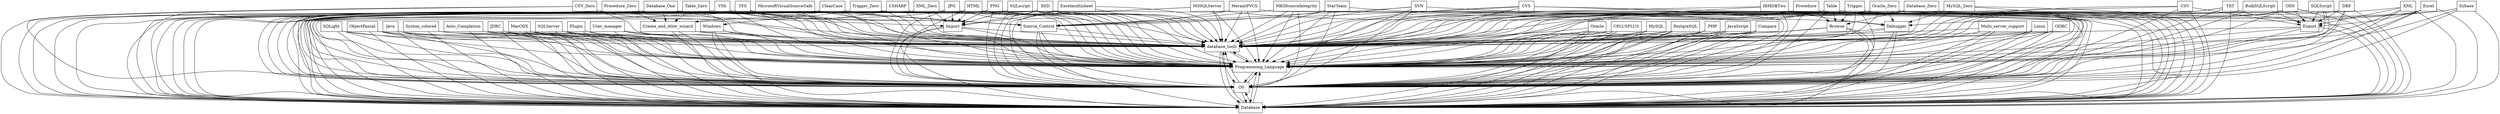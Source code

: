 digraph{
graph [rankdir=TB];
node [shape=box];
edge [arrowhead=normal];
0[label="PostgreSQL",]
1[label="Oracle_Zero",]
2[label="CSHARP",]
3[label="Procedure_Zero",]
4[label="MicrosoftVisualSourceSafe",]
5[label="MKSSourceIntegrity",]
6[label="MSSQLServer",]
7[label="SQLight",]
8[label="Java",]
9[label="JDBC",]
10[label="MacOSX",]
11[label="JPG",]
12[label="SQLServer",]
13[label="HTML",]
14[label="PNG",]
15[label="Plugin",]
16[label="Debugger",]
17[label="User_manager",]
18[label="CSV",]
19[label="Database_One",]
20[label="StarTeam",]
21[label="TXT",]
22[label="Sybase",]
23[label="Export",]
24[label="Linux",]
25[label="SQLscript",]
26[label="database_tools",]
27[label="Source_Control",]
28[label="IBMDBTwo",]
29[label="Programming_Language",]
30[label="CVS",]
31[label="JavaScript",]
32[label="BulkSQLScript",]
33[label="Import",]
34[label="Database",]
35[label="SQLScript",]
36[label="Procedure",]
37[label="Table",]
38[label="Compare",]
39[label="Trigger",]
40[label="MerantPVCS",]
41[label="ObjectPascal",]
42[label="Database_Zero",]
43[label="Auto_Completion",]
44[label="Multi_server_support",]
45[label="ODBC",]
46[label="Oracle",]
47[label="CPLUSPLUS",]
48[label="XSD",]
49[label="Table_Zero",]
50[label="MySQL",]
51[label="Create_and_Alter_wizard",]
52[label="OS",]
53[label="ClearCase",]
54[label="VSS",]
55[label="DBF",]
56[label="Excelmultisheet",]
57[label="Windows",]
58[label="MySQL_Zero",]
59[label="PHP",]
60[label="Syntax_colored",]
61[label="CSV_Zero",]
62[label="XML",]
63[label="Trigger_Zero",]
64[label="Excel",]
65[label="Browse",]
66[label="TFS",]
67[label="SVN",]
68[label="ODS",]
69[label="XML_Zero",]
0->26[label="",]
0->29[label="",]
0->34[label="",]
0->52[label="",]
1->16[label="",]
1->26[label="",]
1->29[label="",]
1->34[label="",]
1->52[label="",]
2->26[label="",]
2->29[label="",]
2->34[label="",]
2->52[label="",]
2->57[label="",]
3->26[label="",]
3->29[label="",]
3->34[label="",]
3->51[label="",]
3->52[label="",]
4->26[label="",]
4->27[label="",]
4->29[label="",]
4->34[label="",]
4->52[label="",]
5->26[label="",]
5->27[label="",]
5->29[label="",]
5->34[label="",]
5->52[label="",]
6->16[label="",]
6->26[label="",]
6->29[label="",]
6->34[label="",]
6->52[label="",]
7->26[label="",]
7->29[label="",]
7->34[label="",]
7->52[label="",]
8->26[label="",]
8->29[label="",]
8->34[label="",]
8->52[label="",]
9->26[label="",]
9->29[label="",]
9->34[label="",]
9->52[label="",]
10->26[label="",]
10->29[label="",]
10->34[label="",]
10->52[label="",]
11->26[label="",]
11->29[label="",]
11->33[label="",]
11->34[label="",]
11->52[label="",]
12->26[label="",]
12->29[label="",]
12->34[label="",]
12->52[label="",]
13->26[label="",]
13->29[label="",]
13->33[label="",]
13->34[label="",]
13->52[label="",]
14->26[label="",]
14->29[label="",]
14->33[label="",]
14->34[label="",]
14->52[label="",]
15->26[label="",]
15->29[label="",]
15->34[label="",]
15->52[label="",]
16->26[label="",]
16->29[label="",]
16->34[label="",]
16->52[label="",]
17->26[label="",]
17->29[label="",]
17->34[label="",]
17->52[label="",]
18->23[label="",]
18->26[label="",]
18->29[label="",]
18->34[label="",]
18->52[label="",]
19->26[label="",]
19->29[label="",]
19->34[label="",]
19->51[label="",]
19->52[label="",]
20->26[label="",]
20->27[label="",]
20->29[label="",]
20->34[label="",]
20->52[label="",]
21->23[label="",]
21->26[label="",]
21->29[label="",]
21->34[label="",]
21->52[label="",]
22->16[label="",]
22->26[label="",]
22->29[label="",]
22->34[label="",]
22->52[label="",]
23->26[label="",]
23->29[label="",]
23->34[label="",]
23->52[label="",]
24->26[label="",]
24->29[label="",]
24->34[label="",]
24->52[label="",]
25->26[label="",]
25->29[label="",]
25->33[label="",]
25->34[label="",]
25->52[label="",]
26->29[label="",]
26->34[label="",]
26->52[label="",]
27->26[label="",]
27->29[label="",]
27->34[label="",]
27->52[label="",]
28->16[label="",]
28->26[label="",]
28->29[label="",]
28->34[label="",]
28->52[label="",]
29->26[label="",]
29->34[label="",]
29->52[label="",]
30->26[label="",]
30->27[label="",]
30->29[label="",]
30->34[label="",]
30->52[label="",]
31->26[label="",]
31->29[label="",]
31->34[label="",]
31->52[label="",]
32->23[label="",]
32->26[label="",]
32->29[label="",]
32->34[label="",]
32->52[label="",]
33->26[label="",]
33->29[label="",]
33->34[label="",]
33->52[label="",]
34->26[label="",]
34->29[label="",]
34->52[label="",]
35->23[label="",]
35->26[label="",]
35->29[label="",]
35->34[label="",]
35->52[label="",]
36->26[label="",]
36->29[label="",]
36->34[label="",]
36->52[label="",]
36->65[label="",]
37->26[label="",]
37->29[label="",]
37->34[label="",]
37->52[label="",]
37->65[label="",]
38->26[label="",]
38->29[label="",]
38->34[label="",]
38->52[label="",]
39->26[label="",]
39->29[label="",]
39->34[label="",]
39->52[label="",]
39->65[label="",]
40->26[label="",]
40->27[label="",]
40->29[label="",]
40->34[label="",]
40->52[label="",]
41->26[label="",]
41->29[label="",]
41->34[label="",]
41->52[label="",]
42->26[label="",]
42->29[label="",]
42->34[label="",]
42->52[label="",]
42->65[label="",]
43->26[label="",]
43->29[label="",]
43->34[label="",]
43->52[label="",]
44->26[label="",]
44->29[label="",]
44->34[label="",]
44->52[label="",]
45->26[label="",]
45->29[label="",]
45->34[label="",]
45->52[label="",]
46->26[label="",]
46->29[label="",]
46->34[label="",]
46->52[label="",]
47->26[label="",]
47->29[label="",]
47->34[label="",]
47->52[label="",]
48->26[label="",]
48->29[label="",]
48->33[label="",]
48->34[label="",]
48->52[label="",]
49->26[label="",]
49->29[label="",]
49->34[label="",]
49->51[label="",]
49->52[label="",]
50->26[label="",]
50->29[label="",]
50->34[label="",]
50->52[label="",]
51->26[label="",]
51->29[label="",]
51->34[label="",]
51->52[label="",]
52->26[label="",]
52->29[label="",]
52->34[label="",]
53->26[label="",]
53->27[label="",]
53->29[label="",]
53->34[label="",]
53->52[label="",]
54->26[label="",]
54->27[label="",]
54->29[label="",]
54->34[label="",]
54->52[label="",]
55->23[label="",]
55->26[label="",]
55->29[label="",]
55->34[label="",]
55->52[label="",]
56->26[label="",]
56->29[label="",]
56->33[label="",]
56->34[label="",]
56->52[label="",]
57->26[label="",]
57->29[label="",]
57->34[label="",]
57->52[label="",]
58->16[label="",]
58->26[label="",]
58->29[label="",]
58->34[label="",]
58->52[label="",]
59->26[label="",]
59->29[label="",]
59->34[label="",]
59->52[label="",]
60->26[label="",]
60->29[label="",]
60->34[label="",]
60->52[label="",]
61->26[label="",]
61->29[label="",]
61->33[label="",]
61->34[label="",]
61->52[label="",]
62->23[label="",]
62->26[label="",]
62->29[label="",]
62->34[label="",]
62->52[label="",]
63->26[label="",]
63->29[label="",]
63->34[label="",]
63->51[label="",]
63->52[label="",]
64->23[label="",]
64->26[label="",]
64->29[label="",]
64->34[label="",]
64->52[label="",]
65->26[label="",]
65->29[label="",]
65->34[label="",]
65->52[label="",]
66->26[label="",]
66->27[label="",]
66->29[label="",]
66->34[label="",]
66->52[label="",]
67->26[label="",]
67->27[label="",]
67->29[label="",]
67->34[label="",]
67->52[label="",]
68->23[label="",]
68->26[label="",]
68->29[label="",]
68->34[label="",]
68->52[label="",]
69->26[label="",]
69->29[label="",]
69->33[label="",]
69->34[label="",]
69->52[label="",]
}
